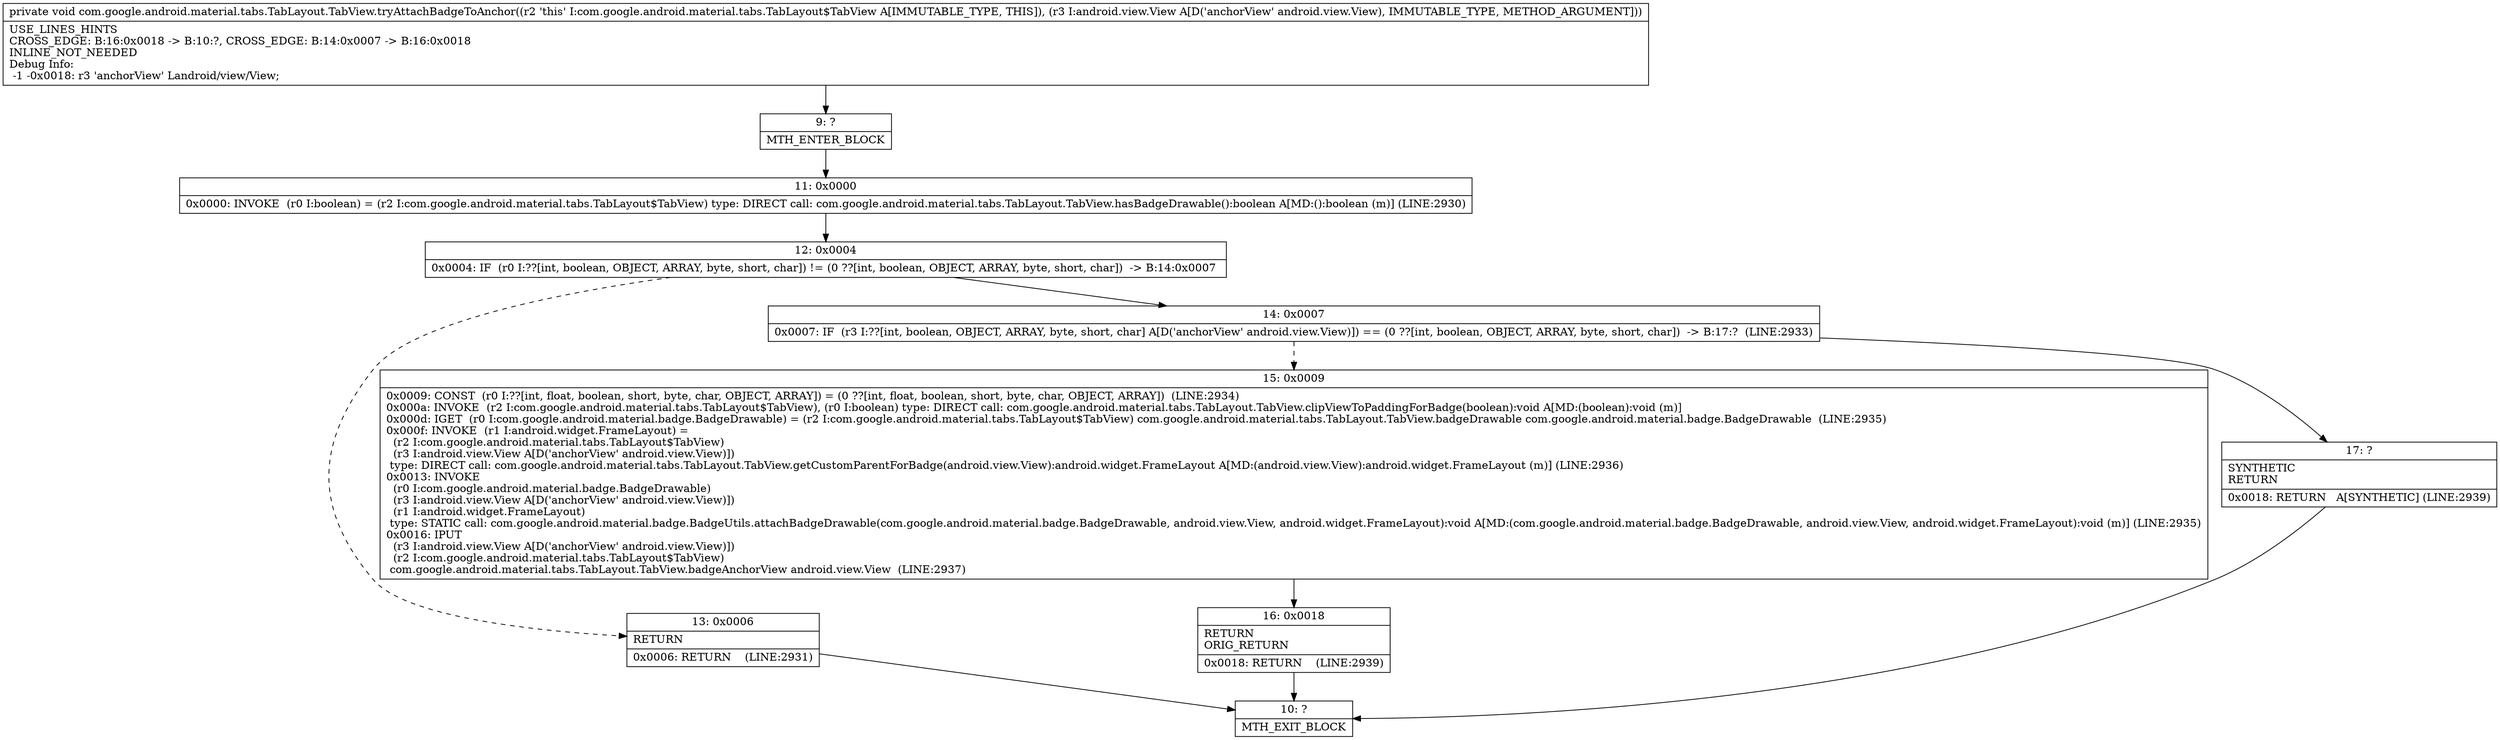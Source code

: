 digraph "CFG forcom.google.android.material.tabs.TabLayout.TabView.tryAttachBadgeToAnchor(Landroid\/view\/View;)V" {
Node_9 [shape=record,label="{9\:\ ?|MTH_ENTER_BLOCK\l}"];
Node_11 [shape=record,label="{11\:\ 0x0000|0x0000: INVOKE  (r0 I:boolean) = (r2 I:com.google.android.material.tabs.TabLayout$TabView) type: DIRECT call: com.google.android.material.tabs.TabLayout.TabView.hasBadgeDrawable():boolean A[MD:():boolean (m)] (LINE:2930)\l}"];
Node_12 [shape=record,label="{12\:\ 0x0004|0x0004: IF  (r0 I:??[int, boolean, OBJECT, ARRAY, byte, short, char]) != (0 ??[int, boolean, OBJECT, ARRAY, byte, short, char])  \-\> B:14:0x0007 \l}"];
Node_13 [shape=record,label="{13\:\ 0x0006|RETURN\l|0x0006: RETURN    (LINE:2931)\l}"];
Node_10 [shape=record,label="{10\:\ ?|MTH_EXIT_BLOCK\l}"];
Node_14 [shape=record,label="{14\:\ 0x0007|0x0007: IF  (r3 I:??[int, boolean, OBJECT, ARRAY, byte, short, char] A[D('anchorView' android.view.View)]) == (0 ??[int, boolean, OBJECT, ARRAY, byte, short, char])  \-\> B:17:?  (LINE:2933)\l}"];
Node_15 [shape=record,label="{15\:\ 0x0009|0x0009: CONST  (r0 I:??[int, float, boolean, short, byte, char, OBJECT, ARRAY]) = (0 ??[int, float, boolean, short, byte, char, OBJECT, ARRAY])  (LINE:2934)\l0x000a: INVOKE  (r2 I:com.google.android.material.tabs.TabLayout$TabView), (r0 I:boolean) type: DIRECT call: com.google.android.material.tabs.TabLayout.TabView.clipViewToPaddingForBadge(boolean):void A[MD:(boolean):void (m)]\l0x000d: IGET  (r0 I:com.google.android.material.badge.BadgeDrawable) = (r2 I:com.google.android.material.tabs.TabLayout$TabView) com.google.android.material.tabs.TabLayout.TabView.badgeDrawable com.google.android.material.badge.BadgeDrawable  (LINE:2935)\l0x000f: INVOKE  (r1 I:android.widget.FrameLayout) = \l  (r2 I:com.google.android.material.tabs.TabLayout$TabView)\l  (r3 I:android.view.View A[D('anchorView' android.view.View)])\l type: DIRECT call: com.google.android.material.tabs.TabLayout.TabView.getCustomParentForBadge(android.view.View):android.widget.FrameLayout A[MD:(android.view.View):android.widget.FrameLayout (m)] (LINE:2936)\l0x0013: INVOKE  \l  (r0 I:com.google.android.material.badge.BadgeDrawable)\l  (r3 I:android.view.View A[D('anchorView' android.view.View)])\l  (r1 I:android.widget.FrameLayout)\l type: STATIC call: com.google.android.material.badge.BadgeUtils.attachBadgeDrawable(com.google.android.material.badge.BadgeDrawable, android.view.View, android.widget.FrameLayout):void A[MD:(com.google.android.material.badge.BadgeDrawable, android.view.View, android.widget.FrameLayout):void (m)] (LINE:2935)\l0x0016: IPUT  \l  (r3 I:android.view.View A[D('anchorView' android.view.View)])\l  (r2 I:com.google.android.material.tabs.TabLayout$TabView)\l com.google.android.material.tabs.TabLayout.TabView.badgeAnchorView android.view.View  (LINE:2937)\l}"];
Node_16 [shape=record,label="{16\:\ 0x0018|RETURN\lORIG_RETURN\l|0x0018: RETURN    (LINE:2939)\l}"];
Node_17 [shape=record,label="{17\:\ ?|SYNTHETIC\lRETURN\l|0x0018: RETURN   A[SYNTHETIC] (LINE:2939)\l}"];
MethodNode[shape=record,label="{private void com.google.android.material.tabs.TabLayout.TabView.tryAttachBadgeToAnchor((r2 'this' I:com.google.android.material.tabs.TabLayout$TabView A[IMMUTABLE_TYPE, THIS]), (r3 I:android.view.View A[D('anchorView' android.view.View), IMMUTABLE_TYPE, METHOD_ARGUMENT]))  | USE_LINES_HINTS\lCROSS_EDGE: B:16:0x0018 \-\> B:10:?, CROSS_EDGE: B:14:0x0007 \-\> B:16:0x0018\lINLINE_NOT_NEEDED\lDebug Info:\l  \-1 \-0x0018: r3 'anchorView' Landroid\/view\/View;\l}"];
MethodNode -> Node_9;Node_9 -> Node_11;
Node_11 -> Node_12;
Node_12 -> Node_13[style=dashed];
Node_12 -> Node_14;
Node_13 -> Node_10;
Node_14 -> Node_15[style=dashed];
Node_14 -> Node_17;
Node_15 -> Node_16;
Node_16 -> Node_10;
Node_17 -> Node_10;
}

